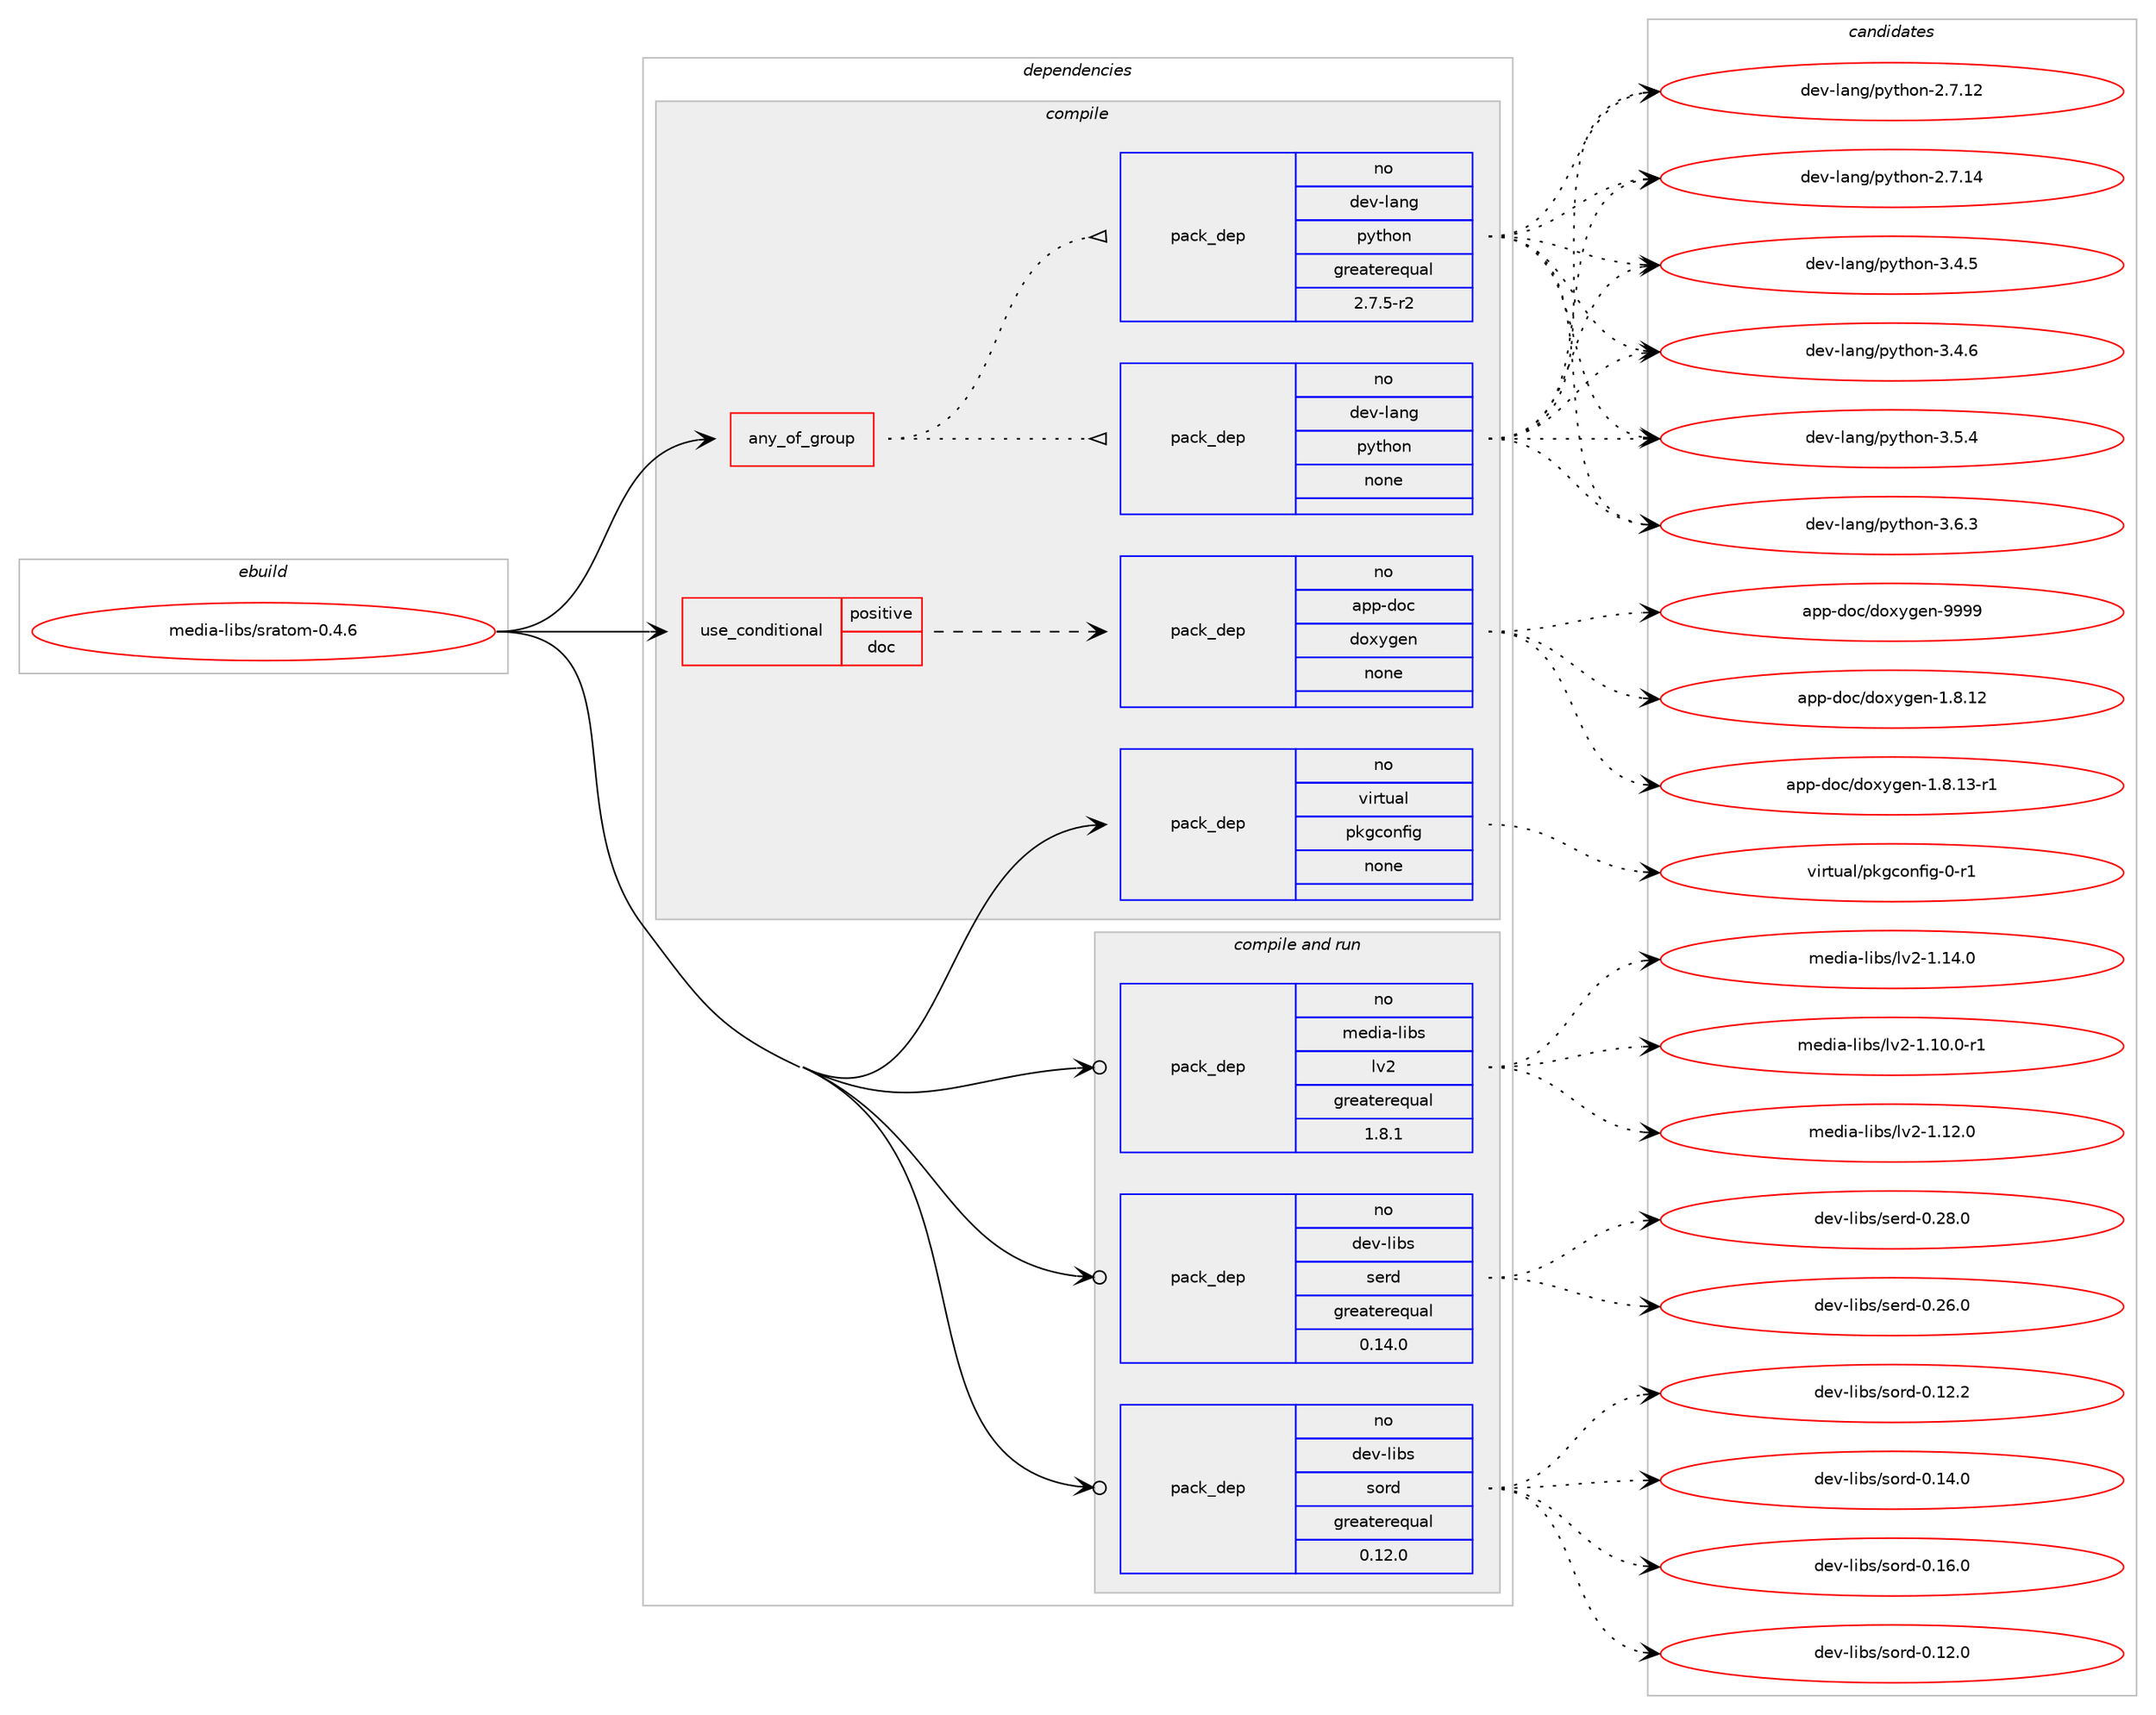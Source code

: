 digraph prolog {

# *************
# Graph options
# *************

newrank=true;
concentrate=true;
compound=true;
graph [rankdir=LR,fontname=Helvetica,fontsize=10,ranksep=1.5];#, ranksep=2.5, nodesep=0.2];
edge  [arrowhead=vee];
node  [fontname=Helvetica,fontsize=10];

# **********
# The ebuild
# **********

subgraph cluster_leftcol {
color=gray;
rank=same;
label=<<i>ebuild</i>>;
id [label="media-libs/sratom-0.4.6", color=red, width=4, href="../media-libs/sratom-0.4.6.svg"];
}

# ****************
# The dependencies
# ****************

subgraph cluster_midcol {
color=gray;
label=<<i>dependencies</i>>;
subgraph cluster_compile {
fillcolor="#eeeeee";
style=filled;
label=<<i>compile</i>>;
subgraph any5772 {
dependency370634 [label=<<TABLE BORDER="0" CELLBORDER="1" CELLSPACING="0" CELLPADDING="4"><TR><TD CELLPADDING="10">any_of_group</TD></TR></TABLE>>, shape=none, color=red];subgraph pack273159 {
dependency370635 [label=<<TABLE BORDER="0" CELLBORDER="1" CELLSPACING="0" CELLPADDING="4" WIDTH="220"><TR><TD ROWSPAN="6" CELLPADDING="30">pack_dep</TD></TR><TR><TD WIDTH="110">no</TD></TR><TR><TD>dev-lang</TD></TR><TR><TD>python</TD></TR><TR><TD>none</TD></TR><TR><TD></TD></TR></TABLE>>, shape=none, color=blue];
}
dependency370634:e -> dependency370635:w [weight=20,style="dotted",arrowhead="oinv"];
subgraph pack273160 {
dependency370636 [label=<<TABLE BORDER="0" CELLBORDER="1" CELLSPACING="0" CELLPADDING="4" WIDTH="220"><TR><TD ROWSPAN="6" CELLPADDING="30">pack_dep</TD></TR><TR><TD WIDTH="110">no</TD></TR><TR><TD>dev-lang</TD></TR><TR><TD>python</TD></TR><TR><TD>greaterequal</TD></TR><TR><TD>2.7.5-r2</TD></TR></TABLE>>, shape=none, color=blue];
}
dependency370634:e -> dependency370636:w [weight=20,style="dotted",arrowhead="oinv"];
}
id:e -> dependency370634:w [weight=20,style="solid",arrowhead="vee"];
subgraph cond91557 {
dependency370637 [label=<<TABLE BORDER="0" CELLBORDER="1" CELLSPACING="0" CELLPADDING="4"><TR><TD ROWSPAN="3" CELLPADDING="10">use_conditional</TD></TR><TR><TD>positive</TD></TR><TR><TD>doc</TD></TR></TABLE>>, shape=none, color=red];
subgraph pack273161 {
dependency370638 [label=<<TABLE BORDER="0" CELLBORDER="1" CELLSPACING="0" CELLPADDING="4" WIDTH="220"><TR><TD ROWSPAN="6" CELLPADDING="30">pack_dep</TD></TR><TR><TD WIDTH="110">no</TD></TR><TR><TD>app-doc</TD></TR><TR><TD>doxygen</TD></TR><TR><TD>none</TD></TR><TR><TD></TD></TR></TABLE>>, shape=none, color=blue];
}
dependency370637:e -> dependency370638:w [weight=20,style="dashed",arrowhead="vee"];
}
id:e -> dependency370637:w [weight=20,style="solid",arrowhead="vee"];
subgraph pack273162 {
dependency370639 [label=<<TABLE BORDER="0" CELLBORDER="1" CELLSPACING="0" CELLPADDING="4" WIDTH="220"><TR><TD ROWSPAN="6" CELLPADDING="30">pack_dep</TD></TR><TR><TD WIDTH="110">no</TD></TR><TR><TD>virtual</TD></TR><TR><TD>pkgconfig</TD></TR><TR><TD>none</TD></TR><TR><TD></TD></TR></TABLE>>, shape=none, color=blue];
}
id:e -> dependency370639:w [weight=20,style="solid",arrowhead="vee"];
}
subgraph cluster_compileandrun {
fillcolor="#eeeeee";
style=filled;
label=<<i>compile and run</i>>;
subgraph pack273163 {
dependency370640 [label=<<TABLE BORDER="0" CELLBORDER="1" CELLSPACING="0" CELLPADDING="4" WIDTH="220"><TR><TD ROWSPAN="6" CELLPADDING="30">pack_dep</TD></TR><TR><TD WIDTH="110">no</TD></TR><TR><TD>dev-libs</TD></TR><TR><TD>serd</TD></TR><TR><TD>greaterequal</TD></TR><TR><TD>0.14.0</TD></TR></TABLE>>, shape=none, color=blue];
}
id:e -> dependency370640:w [weight=20,style="solid",arrowhead="odotvee"];
subgraph pack273164 {
dependency370641 [label=<<TABLE BORDER="0" CELLBORDER="1" CELLSPACING="0" CELLPADDING="4" WIDTH="220"><TR><TD ROWSPAN="6" CELLPADDING="30">pack_dep</TD></TR><TR><TD WIDTH="110">no</TD></TR><TR><TD>dev-libs</TD></TR><TR><TD>sord</TD></TR><TR><TD>greaterequal</TD></TR><TR><TD>0.12.0</TD></TR></TABLE>>, shape=none, color=blue];
}
id:e -> dependency370641:w [weight=20,style="solid",arrowhead="odotvee"];
subgraph pack273165 {
dependency370642 [label=<<TABLE BORDER="0" CELLBORDER="1" CELLSPACING="0" CELLPADDING="4" WIDTH="220"><TR><TD ROWSPAN="6" CELLPADDING="30">pack_dep</TD></TR><TR><TD WIDTH="110">no</TD></TR><TR><TD>media-libs</TD></TR><TR><TD>lv2</TD></TR><TR><TD>greaterequal</TD></TR><TR><TD>1.8.1</TD></TR></TABLE>>, shape=none, color=blue];
}
id:e -> dependency370642:w [weight=20,style="solid",arrowhead="odotvee"];
}
subgraph cluster_run {
fillcolor="#eeeeee";
style=filled;
label=<<i>run</i>>;
}
}

# **************
# The candidates
# **************

subgraph cluster_choices {
rank=same;
color=gray;
label=<<i>candidates</i>>;

subgraph choice273159 {
color=black;
nodesep=1;
choice10010111845108971101034711212111610411111045504655464950 [label="dev-lang/python-2.7.12", color=red, width=4,href="../dev-lang/python-2.7.12.svg"];
choice10010111845108971101034711212111610411111045504655464952 [label="dev-lang/python-2.7.14", color=red, width=4,href="../dev-lang/python-2.7.14.svg"];
choice100101118451089711010347112121116104111110455146524653 [label="dev-lang/python-3.4.5", color=red, width=4,href="../dev-lang/python-3.4.5.svg"];
choice100101118451089711010347112121116104111110455146524654 [label="dev-lang/python-3.4.6", color=red, width=4,href="../dev-lang/python-3.4.6.svg"];
choice100101118451089711010347112121116104111110455146534652 [label="dev-lang/python-3.5.4", color=red, width=4,href="../dev-lang/python-3.5.4.svg"];
choice100101118451089711010347112121116104111110455146544651 [label="dev-lang/python-3.6.3", color=red, width=4,href="../dev-lang/python-3.6.3.svg"];
dependency370635:e -> choice10010111845108971101034711212111610411111045504655464950:w [style=dotted,weight="100"];
dependency370635:e -> choice10010111845108971101034711212111610411111045504655464952:w [style=dotted,weight="100"];
dependency370635:e -> choice100101118451089711010347112121116104111110455146524653:w [style=dotted,weight="100"];
dependency370635:e -> choice100101118451089711010347112121116104111110455146524654:w [style=dotted,weight="100"];
dependency370635:e -> choice100101118451089711010347112121116104111110455146534652:w [style=dotted,weight="100"];
dependency370635:e -> choice100101118451089711010347112121116104111110455146544651:w [style=dotted,weight="100"];
}
subgraph choice273160 {
color=black;
nodesep=1;
choice10010111845108971101034711212111610411111045504655464950 [label="dev-lang/python-2.7.12", color=red, width=4,href="../dev-lang/python-2.7.12.svg"];
choice10010111845108971101034711212111610411111045504655464952 [label="dev-lang/python-2.7.14", color=red, width=4,href="../dev-lang/python-2.7.14.svg"];
choice100101118451089711010347112121116104111110455146524653 [label="dev-lang/python-3.4.5", color=red, width=4,href="../dev-lang/python-3.4.5.svg"];
choice100101118451089711010347112121116104111110455146524654 [label="dev-lang/python-3.4.6", color=red, width=4,href="../dev-lang/python-3.4.6.svg"];
choice100101118451089711010347112121116104111110455146534652 [label="dev-lang/python-3.5.4", color=red, width=4,href="../dev-lang/python-3.5.4.svg"];
choice100101118451089711010347112121116104111110455146544651 [label="dev-lang/python-3.6.3", color=red, width=4,href="../dev-lang/python-3.6.3.svg"];
dependency370636:e -> choice10010111845108971101034711212111610411111045504655464950:w [style=dotted,weight="100"];
dependency370636:e -> choice10010111845108971101034711212111610411111045504655464952:w [style=dotted,weight="100"];
dependency370636:e -> choice100101118451089711010347112121116104111110455146524653:w [style=dotted,weight="100"];
dependency370636:e -> choice100101118451089711010347112121116104111110455146524654:w [style=dotted,weight="100"];
dependency370636:e -> choice100101118451089711010347112121116104111110455146534652:w [style=dotted,weight="100"];
dependency370636:e -> choice100101118451089711010347112121116104111110455146544651:w [style=dotted,weight="100"];
}
subgraph choice273161 {
color=black;
nodesep=1;
choice9711211245100111994710011112012110310111045494656464950 [label="app-doc/doxygen-1.8.12", color=red, width=4,href="../app-doc/doxygen-1.8.12.svg"];
choice97112112451001119947100111120121103101110454946564649514511449 [label="app-doc/doxygen-1.8.13-r1", color=red, width=4,href="../app-doc/doxygen-1.8.13-r1.svg"];
choice971121124510011199471001111201211031011104557575757 [label="app-doc/doxygen-9999", color=red, width=4,href="../app-doc/doxygen-9999.svg"];
dependency370638:e -> choice9711211245100111994710011112012110310111045494656464950:w [style=dotted,weight="100"];
dependency370638:e -> choice97112112451001119947100111120121103101110454946564649514511449:w [style=dotted,weight="100"];
dependency370638:e -> choice971121124510011199471001111201211031011104557575757:w [style=dotted,weight="100"];
}
subgraph choice273162 {
color=black;
nodesep=1;
choice11810511411611797108471121071039911111010210510345484511449 [label="virtual/pkgconfig-0-r1", color=red, width=4,href="../virtual/pkgconfig-0-r1.svg"];
dependency370639:e -> choice11810511411611797108471121071039911111010210510345484511449:w [style=dotted,weight="100"];
}
subgraph choice273163 {
color=black;
nodesep=1;
choice10010111845108105981154711510111410045484650544648 [label="dev-libs/serd-0.26.0", color=red, width=4,href="../dev-libs/serd-0.26.0.svg"];
choice10010111845108105981154711510111410045484650564648 [label="dev-libs/serd-0.28.0", color=red, width=4,href="../dev-libs/serd-0.28.0.svg"];
dependency370640:e -> choice10010111845108105981154711510111410045484650544648:w [style=dotted,weight="100"];
dependency370640:e -> choice10010111845108105981154711510111410045484650564648:w [style=dotted,weight="100"];
}
subgraph choice273164 {
color=black;
nodesep=1;
choice10010111845108105981154711511111410045484649504648 [label="dev-libs/sord-0.12.0", color=red, width=4,href="../dev-libs/sord-0.12.0.svg"];
choice10010111845108105981154711511111410045484649504650 [label="dev-libs/sord-0.12.2", color=red, width=4,href="../dev-libs/sord-0.12.2.svg"];
choice10010111845108105981154711511111410045484649524648 [label="dev-libs/sord-0.14.0", color=red, width=4,href="../dev-libs/sord-0.14.0.svg"];
choice10010111845108105981154711511111410045484649544648 [label="dev-libs/sord-0.16.0", color=red, width=4,href="../dev-libs/sord-0.16.0.svg"];
dependency370641:e -> choice10010111845108105981154711511111410045484649504648:w [style=dotted,weight="100"];
dependency370641:e -> choice10010111845108105981154711511111410045484649504650:w [style=dotted,weight="100"];
dependency370641:e -> choice10010111845108105981154711511111410045484649524648:w [style=dotted,weight="100"];
dependency370641:e -> choice10010111845108105981154711511111410045484649544648:w [style=dotted,weight="100"];
}
subgraph choice273165 {
color=black;
nodesep=1;
choice1091011001059745108105981154710811850454946494846484511449 [label="media-libs/lv2-1.10.0-r1", color=red, width=4,href="../media-libs/lv2-1.10.0-r1.svg"];
choice109101100105974510810598115471081185045494649504648 [label="media-libs/lv2-1.12.0", color=red, width=4,href="../media-libs/lv2-1.12.0.svg"];
choice109101100105974510810598115471081185045494649524648 [label="media-libs/lv2-1.14.0", color=red, width=4,href="../media-libs/lv2-1.14.0.svg"];
dependency370642:e -> choice1091011001059745108105981154710811850454946494846484511449:w [style=dotted,weight="100"];
dependency370642:e -> choice109101100105974510810598115471081185045494649504648:w [style=dotted,weight="100"];
dependency370642:e -> choice109101100105974510810598115471081185045494649524648:w [style=dotted,weight="100"];
}
}

}
